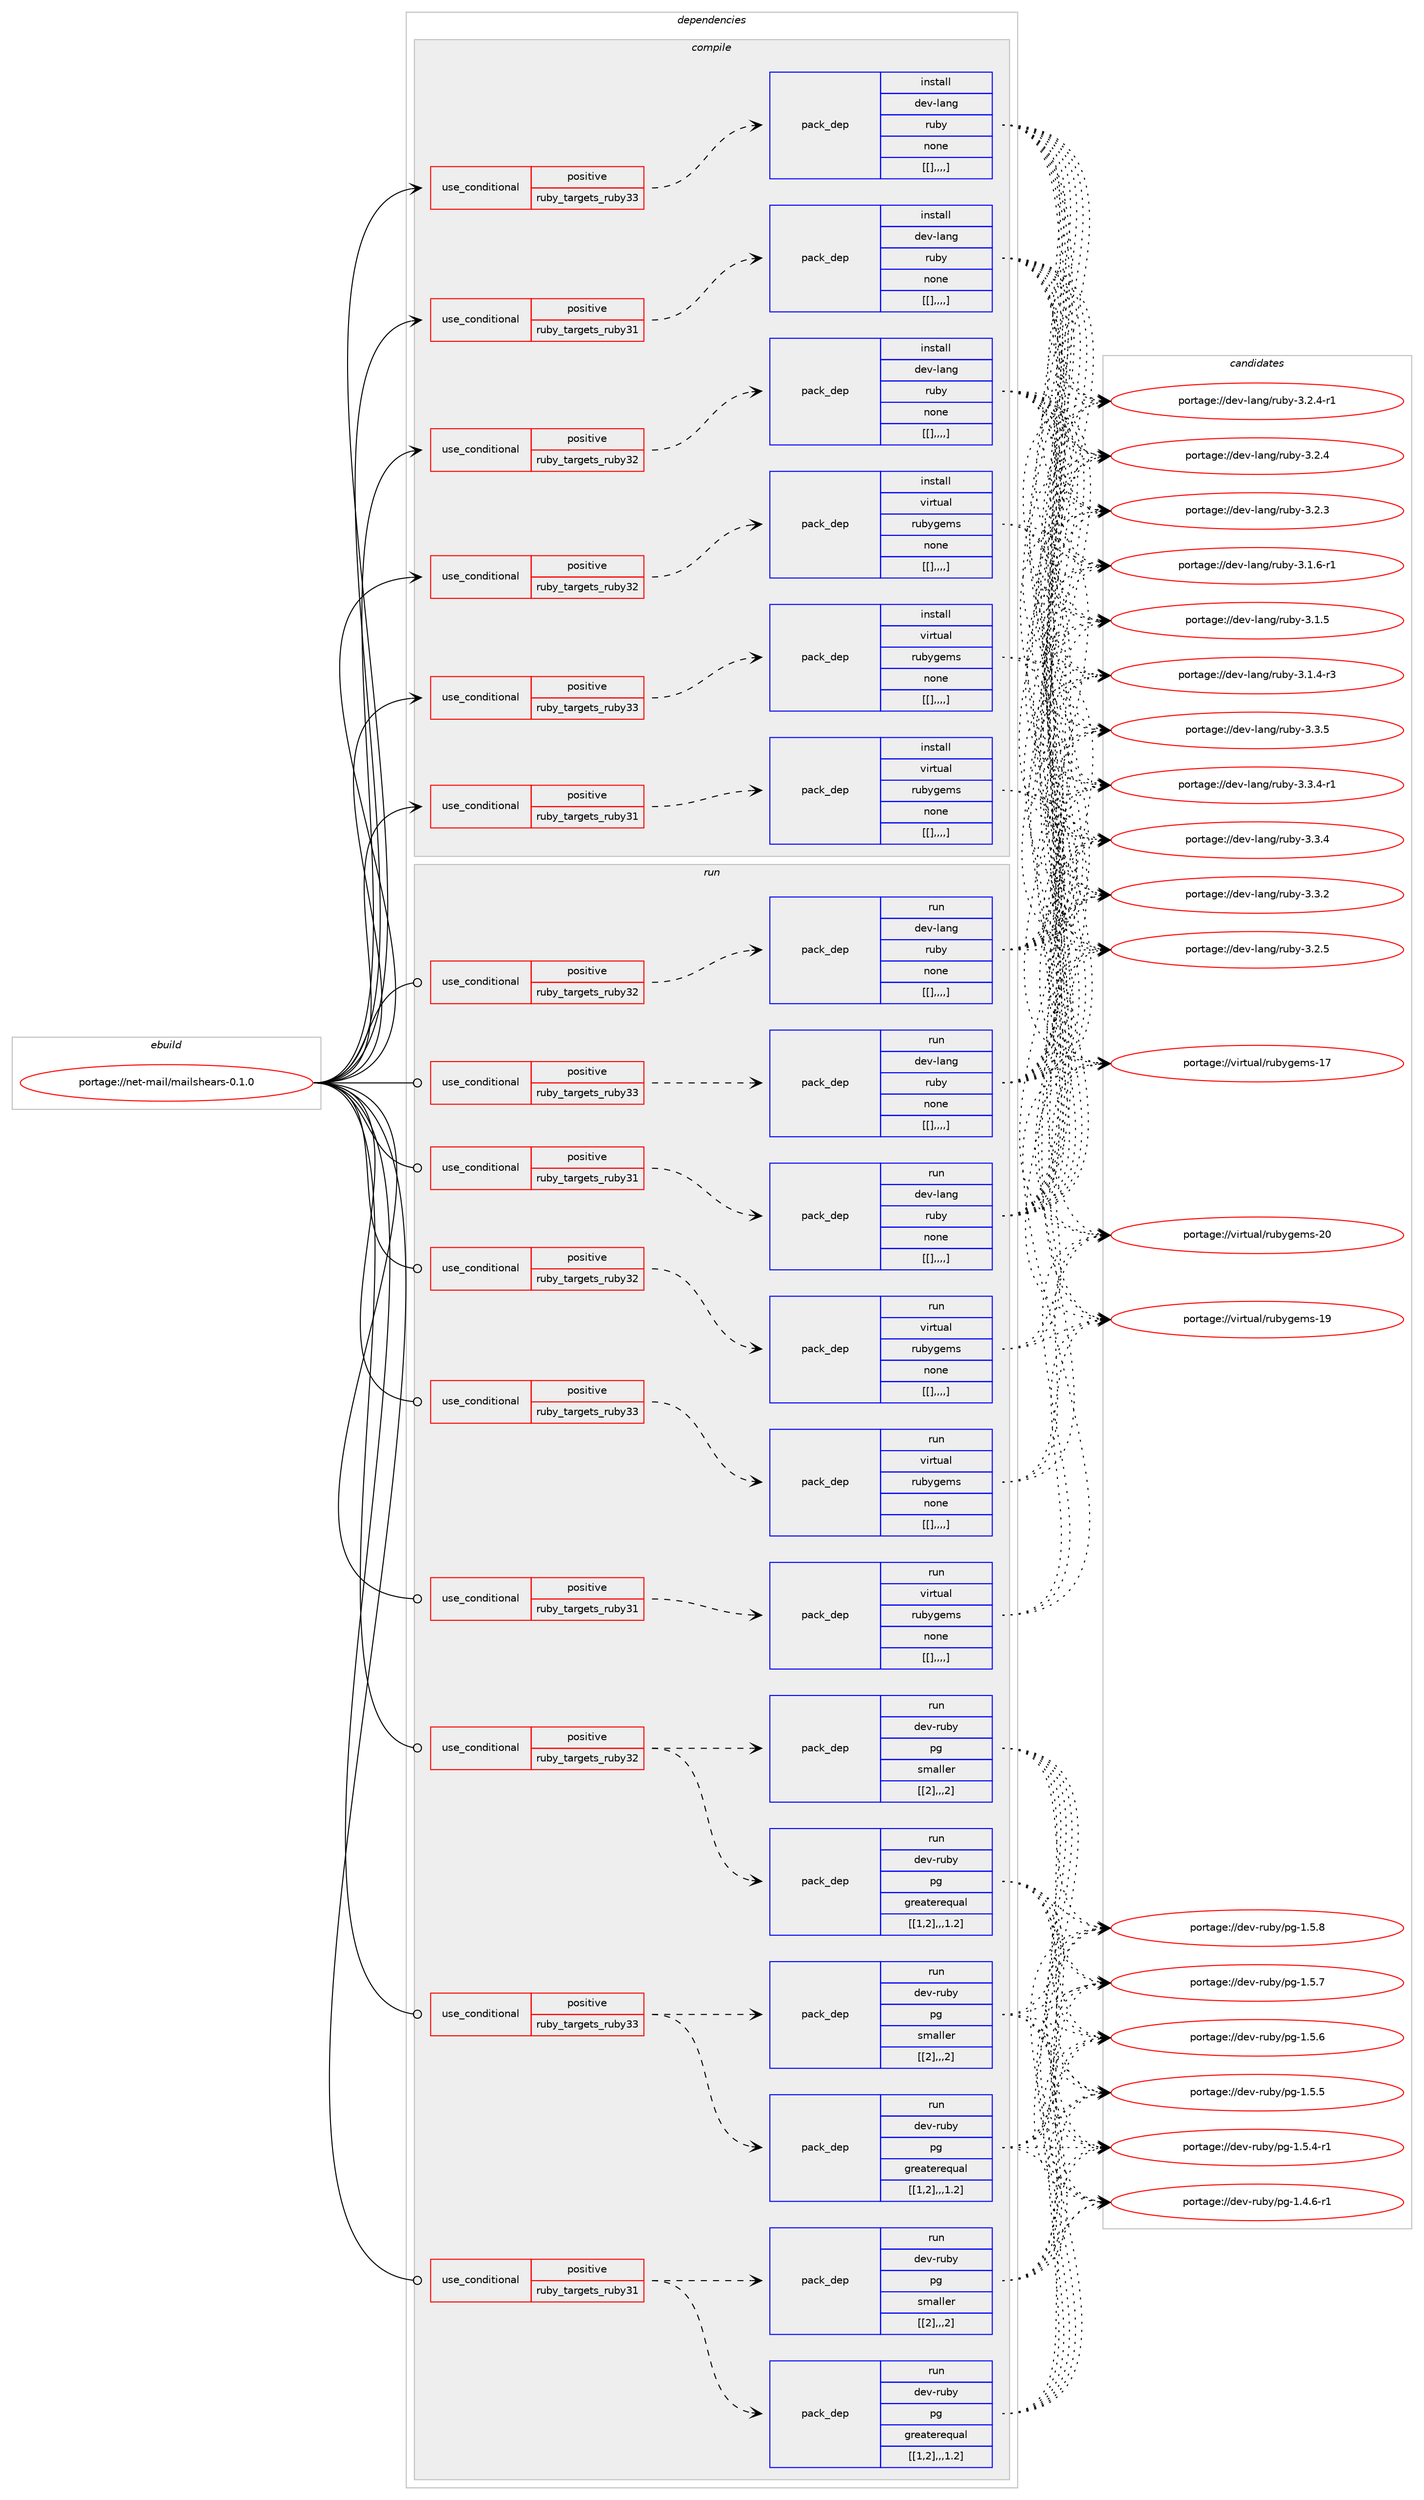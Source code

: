 digraph prolog {

# *************
# Graph options
# *************

newrank=true;
concentrate=true;
compound=true;
graph [rankdir=LR,fontname=Helvetica,fontsize=10,ranksep=1.5];#, ranksep=2.5, nodesep=0.2];
edge  [arrowhead=vee];
node  [fontname=Helvetica,fontsize=10];

# **********
# The ebuild
# **********

subgraph cluster_leftcol {
color=gray;
label=<<i>ebuild</i>>;
id [label="portage://net-mail/mailshears-0.1.0", color=red, width=4, href="../net-mail/mailshears-0.1.0.svg"];
}

# ****************
# The dependencies
# ****************

subgraph cluster_midcol {
color=gray;
label=<<i>dependencies</i>>;
subgraph cluster_compile {
fillcolor="#eeeeee";
style=filled;
label=<<i>compile</i>>;
subgraph cond99916 {
dependency382792 [label=<<TABLE BORDER="0" CELLBORDER="1" CELLSPACING="0" CELLPADDING="4"><TR><TD ROWSPAN="3" CELLPADDING="10">use_conditional</TD></TR><TR><TD>positive</TD></TR><TR><TD>ruby_targets_ruby31</TD></TR></TABLE>>, shape=none, color=red];
subgraph pack280052 {
dependency382793 [label=<<TABLE BORDER="0" CELLBORDER="1" CELLSPACING="0" CELLPADDING="4" WIDTH="220"><TR><TD ROWSPAN="6" CELLPADDING="30">pack_dep</TD></TR><TR><TD WIDTH="110">install</TD></TR><TR><TD>dev-lang</TD></TR><TR><TD>ruby</TD></TR><TR><TD>none</TD></TR><TR><TD>[[],,,,]</TD></TR></TABLE>>, shape=none, color=blue];
}
dependency382792:e -> dependency382793:w [weight=20,style="dashed",arrowhead="vee"];
}
id:e -> dependency382792:w [weight=20,style="solid",arrowhead="vee"];
subgraph cond99917 {
dependency382794 [label=<<TABLE BORDER="0" CELLBORDER="1" CELLSPACING="0" CELLPADDING="4"><TR><TD ROWSPAN="3" CELLPADDING="10">use_conditional</TD></TR><TR><TD>positive</TD></TR><TR><TD>ruby_targets_ruby31</TD></TR></TABLE>>, shape=none, color=red];
subgraph pack280053 {
dependency382795 [label=<<TABLE BORDER="0" CELLBORDER="1" CELLSPACING="0" CELLPADDING="4" WIDTH="220"><TR><TD ROWSPAN="6" CELLPADDING="30">pack_dep</TD></TR><TR><TD WIDTH="110">install</TD></TR><TR><TD>virtual</TD></TR><TR><TD>rubygems</TD></TR><TR><TD>none</TD></TR><TR><TD>[[],,,,]</TD></TR></TABLE>>, shape=none, color=blue];
}
dependency382794:e -> dependency382795:w [weight=20,style="dashed",arrowhead="vee"];
}
id:e -> dependency382794:w [weight=20,style="solid",arrowhead="vee"];
subgraph cond99918 {
dependency382796 [label=<<TABLE BORDER="0" CELLBORDER="1" CELLSPACING="0" CELLPADDING="4"><TR><TD ROWSPAN="3" CELLPADDING="10">use_conditional</TD></TR><TR><TD>positive</TD></TR><TR><TD>ruby_targets_ruby32</TD></TR></TABLE>>, shape=none, color=red];
subgraph pack280054 {
dependency382797 [label=<<TABLE BORDER="0" CELLBORDER="1" CELLSPACING="0" CELLPADDING="4" WIDTH="220"><TR><TD ROWSPAN="6" CELLPADDING="30">pack_dep</TD></TR><TR><TD WIDTH="110">install</TD></TR><TR><TD>dev-lang</TD></TR><TR><TD>ruby</TD></TR><TR><TD>none</TD></TR><TR><TD>[[],,,,]</TD></TR></TABLE>>, shape=none, color=blue];
}
dependency382796:e -> dependency382797:w [weight=20,style="dashed",arrowhead="vee"];
}
id:e -> dependency382796:w [weight=20,style="solid",arrowhead="vee"];
subgraph cond99919 {
dependency382798 [label=<<TABLE BORDER="0" CELLBORDER="1" CELLSPACING="0" CELLPADDING="4"><TR><TD ROWSPAN="3" CELLPADDING="10">use_conditional</TD></TR><TR><TD>positive</TD></TR><TR><TD>ruby_targets_ruby32</TD></TR></TABLE>>, shape=none, color=red];
subgraph pack280055 {
dependency382799 [label=<<TABLE BORDER="0" CELLBORDER="1" CELLSPACING="0" CELLPADDING="4" WIDTH="220"><TR><TD ROWSPAN="6" CELLPADDING="30">pack_dep</TD></TR><TR><TD WIDTH="110">install</TD></TR><TR><TD>virtual</TD></TR><TR><TD>rubygems</TD></TR><TR><TD>none</TD></TR><TR><TD>[[],,,,]</TD></TR></TABLE>>, shape=none, color=blue];
}
dependency382798:e -> dependency382799:w [weight=20,style="dashed",arrowhead="vee"];
}
id:e -> dependency382798:w [weight=20,style="solid",arrowhead="vee"];
subgraph cond99920 {
dependency382800 [label=<<TABLE BORDER="0" CELLBORDER="1" CELLSPACING="0" CELLPADDING="4"><TR><TD ROWSPAN="3" CELLPADDING="10">use_conditional</TD></TR><TR><TD>positive</TD></TR><TR><TD>ruby_targets_ruby33</TD></TR></TABLE>>, shape=none, color=red];
subgraph pack280056 {
dependency382801 [label=<<TABLE BORDER="0" CELLBORDER="1" CELLSPACING="0" CELLPADDING="4" WIDTH="220"><TR><TD ROWSPAN="6" CELLPADDING="30">pack_dep</TD></TR><TR><TD WIDTH="110">install</TD></TR><TR><TD>dev-lang</TD></TR><TR><TD>ruby</TD></TR><TR><TD>none</TD></TR><TR><TD>[[],,,,]</TD></TR></TABLE>>, shape=none, color=blue];
}
dependency382800:e -> dependency382801:w [weight=20,style="dashed",arrowhead="vee"];
}
id:e -> dependency382800:w [weight=20,style="solid",arrowhead="vee"];
subgraph cond99921 {
dependency382802 [label=<<TABLE BORDER="0" CELLBORDER="1" CELLSPACING="0" CELLPADDING="4"><TR><TD ROWSPAN="3" CELLPADDING="10">use_conditional</TD></TR><TR><TD>positive</TD></TR><TR><TD>ruby_targets_ruby33</TD></TR></TABLE>>, shape=none, color=red];
subgraph pack280057 {
dependency382803 [label=<<TABLE BORDER="0" CELLBORDER="1" CELLSPACING="0" CELLPADDING="4" WIDTH="220"><TR><TD ROWSPAN="6" CELLPADDING="30">pack_dep</TD></TR><TR><TD WIDTH="110">install</TD></TR><TR><TD>virtual</TD></TR><TR><TD>rubygems</TD></TR><TR><TD>none</TD></TR><TR><TD>[[],,,,]</TD></TR></TABLE>>, shape=none, color=blue];
}
dependency382802:e -> dependency382803:w [weight=20,style="dashed",arrowhead="vee"];
}
id:e -> dependency382802:w [weight=20,style="solid",arrowhead="vee"];
}
subgraph cluster_compileandrun {
fillcolor="#eeeeee";
style=filled;
label=<<i>compile and run</i>>;
}
subgraph cluster_run {
fillcolor="#eeeeee";
style=filled;
label=<<i>run</i>>;
subgraph cond99922 {
dependency382804 [label=<<TABLE BORDER="0" CELLBORDER="1" CELLSPACING="0" CELLPADDING="4"><TR><TD ROWSPAN="3" CELLPADDING="10">use_conditional</TD></TR><TR><TD>positive</TD></TR><TR><TD>ruby_targets_ruby31</TD></TR></TABLE>>, shape=none, color=red];
subgraph pack280058 {
dependency382805 [label=<<TABLE BORDER="0" CELLBORDER="1" CELLSPACING="0" CELLPADDING="4" WIDTH="220"><TR><TD ROWSPAN="6" CELLPADDING="30">pack_dep</TD></TR><TR><TD WIDTH="110">run</TD></TR><TR><TD>dev-lang</TD></TR><TR><TD>ruby</TD></TR><TR><TD>none</TD></TR><TR><TD>[[],,,,]</TD></TR></TABLE>>, shape=none, color=blue];
}
dependency382804:e -> dependency382805:w [weight=20,style="dashed",arrowhead="vee"];
}
id:e -> dependency382804:w [weight=20,style="solid",arrowhead="odot"];
subgraph cond99923 {
dependency382806 [label=<<TABLE BORDER="0" CELLBORDER="1" CELLSPACING="0" CELLPADDING="4"><TR><TD ROWSPAN="3" CELLPADDING="10">use_conditional</TD></TR><TR><TD>positive</TD></TR><TR><TD>ruby_targets_ruby31</TD></TR></TABLE>>, shape=none, color=red];
subgraph pack280059 {
dependency382807 [label=<<TABLE BORDER="0" CELLBORDER="1" CELLSPACING="0" CELLPADDING="4" WIDTH="220"><TR><TD ROWSPAN="6" CELLPADDING="30">pack_dep</TD></TR><TR><TD WIDTH="110">run</TD></TR><TR><TD>dev-ruby</TD></TR><TR><TD>pg</TD></TR><TR><TD>greaterequal</TD></TR><TR><TD>[[1,2],,,1.2]</TD></TR></TABLE>>, shape=none, color=blue];
}
dependency382806:e -> dependency382807:w [weight=20,style="dashed",arrowhead="vee"];
subgraph pack280060 {
dependency382808 [label=<<TABLE BORDER="0" CELLBORDER="1" CELLSPACING="0" CELLPADDING="4" WIDTH="220"><TR><TD ROWSPAN="6" CELLPADDING="30">pack_dep</TD></TR><TR><TD WIDTH="110">run</TD></TR><TR><TD>dev-ruby</TD></TR><TR><TD>pg</TD></TR><TR><TD>smaller</TD></TR><TR><TD>[[2],,,2]</TD></TR></TABLE>>, shape=none, color=blue];
}
dependency382806:e -> dependency382808:w [weight=20,style="dashed",arrowhead="vee"];
}
id:e -> dependency382806:w [weight=20,style="solid",arrowhead="odot"];
subgraph cond99924 {
dependency382809 [label=<<TABLE BORDER="0" CELLBORDER="1" CELLSPACING="0" CELLPADDING="4"><TR><TD ROWSPAN="3" CELLPADDING="10">use_conditional</TD></TR><TR><TD>positive</TD></TR><TR><TD>ruby_targets_ruby31</TD></TR></TABLE>>, shape=none, color=red];
subgraph pack280061 {
dependency382810 [label=<<TABLE BORDER="0" CELLBORDER="1" CELLSPACING="0" CELLPADDING="4" WIDTH="220"><TR><TD ROWSPAN="6" CELLPADDING="30">pack_dep</TD></TR><TR><TD WIDTH="110">run</TD></TR><TR><TD>virtual</TD></TR><TR><TD>rubygems</TD></TR><TR><TD>none</TD></TR><TR><TD>[[],,,,]</TD></TR></TABLE>>, shape=none, color=blue];
}
dependency382809:e -> dependency382810:w [weight=20,style="dashed",arrowhead="vee"];
}
id:e -> dependency382809:w [weight=20,style="solid",arrowhead="odot"];
subgraph cond99925 {
dependency382811 [label=<<TABLE BORDER="0" CELLBORDER="1" CELLSPACING="0" CELLPADDING="4"><TR><TD ROWSPAN="3" CELLPADDING="10">use_conditional</TD></TR><TR><TD>positive</TD></TR><TR><TD>ruby_targets_ruby32</TD></TR></TABLE>>, shape=none, color=red];
subgraph pack280062 {
dependency382812 [label=<<TABLE BORDER="0" CELLBORDER="1" CELLSPACING="0" CELLPADDING="4" WIDTH="220"><TR><TD ROWSPAN="6" CELLPADDING="30">pack_dep</TD></TR><TR><TD WIDTH="110">run</TD></TR><TR><TD>dev-lang</TD></TR><TR><TD>ruby</TD></TR><TR><TD>none</TD></TR><TR><TD>[[],,,,]</TD></TR></TABLE>>, shape=none, color=blue];
}
dependency382811:e -> dependency382812:w [weight=20,style="dashed",arrowhead="vee"];
}
id:e -> dependency382811:w [weight=20,style="solid",arrowhead="odot"];
subgraph cond99926 {
dependency382813 [label=<<TABLE BORDER="0" CELLBORDER="1" CELLSPACING="0" CELLPADDING="4"><TR><TD ROWSPAN="3" CELLPADDING="10">use_conditional</TD></TR><TR><TD>positive</TD></TR><TR><TD>ruby_targets_ruby32</TD></TR></TABLE>>, shape=none, color=red];
subgraph pack280063 {
dependency382814 [label=<<TABLE BORDER="0" CELLBORDER="1" CELLSPACING="0" CELLPADDING="4" WIDTH="220"><TR><TD ROWSPAN="6" CELLPADDING="30">pack_dep</TD></TR><TR><TD WIDTH="110">run</TD></TR><TR><TD>dev-ruby</TD></TR><TR><TD>pg</TD></TR><TR><TD>greaterequal</TD></TR><TR><TD>[[1,2],,,1.2]</TD></TR></TABLE>>, shape=none, color=blue];
}
dependency382813:e -> dependency382814:w [weight=20,style="dashed",arrowhead="vee"];
subgraph pack280064 {
dependency382815 [label=<<TABLE BORDER="0" CELLBORDER="1" CELLSPACING="0" CELLPADDING="4" WIDTH="220"><TR><TD ROWSPAN="6" CELLPADDING="30">pack_dep</TD></TR><TR><TD WIDTH="110">run</TD></TR><TR><TD>dev-ruby</TD></TR><TR><TD>pg</TD></TR><TR><TD>smaller</TD></TR><TR><TD>[[2],,,2]</TD></TR></TABLE>>, shape=none, color=blue];
}
dependency382813:e -> dependency382815:w [weight=20,style="dashed",arrowhead="vee"];
}
id:e -> dependency382813:w [weight=20,style="solid",arrowhead="odot"];
subgraph cond99927 {
dependency382816 [label=<<TABLE BORDER="0" CELLBORDER="1" CELLSPACING="0" CELLPADDING="4"><TR><TD ROWSPAN="3" CELLPADDING="10">use_conditional</TD></TR><TR><TD>positive</TD></TR><TR><TD>ruby_targets_ruby32</TD></TR></TABLE>>, shape=none, color=red];
subgraph pack280065 {
dependency382817 [label=<<TABLE BORDER="0" CELLBORDER="1" CELLSPACING="0" CELLPADDING="4" WIDTH="220"><TR><TD ROWSPAN="6" CELLPADDING="30">pack_dep</TD></TR><TR><TD WIDTH="110">run</TD></TR><TR><TD>virtual</TD></TR><TR><TD>rubygems</TD></TR><TR><TD>none</TD></TR><TR><TD>[[],,,,]</TD></TR></TABLE>>, shape=none, color=blue];
}
dependency382816:e -> dependency382817:w [weight=20,style="dashed",arrowhead="vee"];
}
id:e -> dependency382816:w [weight=20,style="solid",arrowhead="odot"];
subgraph cond99928 {
dependency382818 [label=<<TABLE BORDER="0" CELLBORDER="1" CELLSPACING="0" CELLPADDING="4"><TR><TD ROWSPAN="3" CELLPADDING="10">use_conditional</TD></TR><TR><TD>positive</TD></TR><TR><TD>ruby_targets_ruby33</TD></TR></TABLE>>, shape=none, color=red];
subgraph pack280066 {
dependency382819 [label=<<TABLE BORDER="0" CELLBORDER="1" CELLSPACING="0" CELLPADDING="4" WIDTH="220"><TR><TD ROWSPAN="6" CELLPADDING="30">pack_dep</TD></TR><TR><TD WIDTH="110">run</TD></TR><TR><TD>dev-lang</TD></TR><TR><TD>ruby</TD></TR><TR><TD>none</TD></TR><TR><TD>[[],,,,]</TD></TR></TABLE>>, shape=none, color=blue];
}
dependency382818:e -> dependency382819:w [weight=20,style="dashed",arrowhead="vee"];
}
id:e -> dependency382818:w [weight=20,style="solid",arrowhead="odot"];
subgraph cond99929 {
dependency382820 [label=<<TABLE BORDER="0" CELLBORDER="1" CELLSPACING="0" CELLPADDING="4"><TR><TD ROWSPAN="3" CELLPADDING="10">use_conditional</TD></TR><TR><TD>positive</TD></TR><TR><TD>ruby_targets_ruby33</TD></TR></TABLE>>, shape=none, color=red];
subgraph pack280067 {
dependency382821 [label=<<TABLE BORDER="0" CELLBORDER="1" CELLSPACING="0" CELLPADDING="4" WIDTH="220"><TR><TD ROWSPAN="6" CELLPADDING="30">pack_dep</TD></TR><TR><TD WIDTH="110">run</TD></TR><TR><TD>dev-ruby</TD></TR><TR><TD>pg</TD></TR><TR><TD>greaterequal</TD></TR><TR><TD>[[1,2],,,1.2]</TD></TR></TABLE>>, shape=none, color=blue];
}
dependency382820:e -> dependency382821:w [weight=20,style="dashed",arrowhead="vee"];
subgraph pack280068 {
dependency382822 [label=<<TABLE BORDER="0" CELLBORDER="1" CELLSPACING="0" CELLPADDING="4" WIDTH="220"><TR><TD ROWSPAN="6" CELLPADDING="30">pack_dep</TD></TR><TR><TD WIDTH="110">run</TD></TR><TR><TD>dev-ruby</TD></TR><TR><TD>pg</TD></TR><TR><TD>smaller</TD></TR><TR><TD>[[2],,,2]</TD></TR></TABLE>>, shape=none, color=blue];
}
dependency382820:e -> dependency382822:w [weight=20,style="dashed",arrowhead="vee"];
}
id:e -> dependency382820:w [weight=20,style="solid",arrowhead="odot"];
subgraph cond99930 {
dependency382823 [label=<<TABLE BORDER="0" CELLBORDER="1" CELLSPACING="0" CELLPADDING="4"><TR><TD ROWSPAN="3" CELLPADDING="10">use_conditional</TD></TR><TR><TD>positive</TD></TR><TR><TD>ruby_targets_ruby33</TD></TR></TABLE>>, shape=none, color=red];
subgraph pack280069 {
dependency382824 [label=<<TABLE BORDER="0" CELLBORDER="1" CELLSPACING="0" CELLPADDING="4" WIDTH="220"><TR><TD ROWSPAN="6" CELLPADDING="30">pack_dep</TD></TR><TR><TD WIDTH="110">run</TD></TR><TR><TD>virtual</TD></TR><TR><TD>rubygems</TD></TR><TR><TD>none</TD></TR><TR><TD>[[],,,,]</TD></TR></TABLE>>, shape=none, color=blue];
}
dependency382823:e -> dependency382824:w [weight=20,style="dashed",arrowhead="vee"];
}
id:e -> dependency382823:w [weight=20,style="solid",arrowhead="odot"];
}
}

# **************
# The candidates
# **************

subgraph cluster_choices {
rank=same;
color=gray;
label=<<i>candidates</i>>;

subgraph choice280052 {
color=black;
nodesep=1;
choice10010111845108971101034711411798121455146514653 [label="portage://dev-lang/ruby-3.3.5", color=red, width=4,href="../dev-lang/ruby-3.3.5.svg"];
choice100101118451089711010347114117981214551465146524511449 [label="portage://dev-lang/ruby-3.3.4-r1", color=red, width=4,href="../dev-lang/ruby-3.3.4-r1.svg"];
choice10010111845108971101034711411798121455146514652 [label="portage://dev-lang/ruby-3.3.4", color=red, width=4,href="../dev-lang/ruby-3.3.4.svg"];
choice10010111845108971101034711411798121455146514650 [label="portage://dev-lang/ruby-3.3.2", color=red, width=4,href="../dev-lang/ruby-3.3.2.svg"];
choice10010111845108971101034711411798121455146504653 [label="portage://dev-lang/ruby-3.2.5", color=red, width=4,href="../dev-lang/ruby-3.2.5.svg"];
choice100101118451089711010347114117981214551465046524511449 [label="portage://dev-lang/ruby-3.2.4-r1", color=red, width=4,href="../dev-lang/ruby-3.2.4-r1.svg"];
choice10010111845108971101034711411798121455146504652 [label="portage://dev-lang/ruby-3.2.4", color=red, width=4,href="../dev-lang/ruby-3.2.4.svg"];
choice10010111845108971101034711411798121455146504651 [label="portage://dev-lang/ruby-3.2.3", color=red, width=4,href="../dev-lang/ruby-3.2.3.svg"];
choice100101118451089711010347114117981214551464946544511449 [label="portage://dev-lang/ruby-3.1.6-r1", color=red, width=4,href="../dev-lang/ruby-3.1.6-r1.svg"];
choice10010111845108971101034711411798121455146494653 [label="portage://dev-lang/ruby-3.1.5", color=red, width=4,href="../dev-lang/ruby-3.1.5.svg"];
choice100101118451089711010347114117981214551464946524511451 [label="portage://dev-lang/ruby-3.1.4-r3", color=red, width=4,href="../dev-lang/ruby-3.1.4-r3.svg"];
dependency382793:e -> choice10010111845108971101034711411798121455146514653:w [style=dotted,weight="100"];
dependency382793:e -> choice100101118451089711010347114117981214551465146524511449:w [style=dotted,weight="100"];
dependency382793:e -> choice10010111845108971101034711411798121455146514652:w [style=dotted,weight="100"];
dependency382793:e -> choice10010111845108971101034711411798121455146514650:w [style=dotted,weight="100"];
dependency382793:e -> choice10010111845108971101034711411798121455146504653:w [style=dotted,weight="100"];
dependency382793:e -> choice100101118451089711010347114117981214551465046524511449:w [style=dotted,weight="100"];
dependency382793:e -> choice10010111845108971101034711411798121455146504652:w [style=dotted,weight="100"];
dependency382793:e -> choice10010111845108971101034711411798121455146504651:w [style=dotted,weight="100"];
dependency382793:e -> choice100101118451089711010347114117981214551464946544511449:w [style=dotted,weight="100"];
dependency382793:e -> choice10010111845108971101034711411798121455146494653:w [style=dotted,weight="100"];
dependency382793:e -> choice100101118451089711010347114117981214551464946524511451:w [style=dotted,weight="100"];
}
subgraph choice280053 {
color=black;
nodesep=1;
choice118105114116117971084711411798121103101109115455048 [label="portage://virtual/rubygems-20", color=red, width=4,href="../virtual/rubygems-20.svg"];
choice118105114116117971084711411798121103101109115454957 [label="portage://virtual/rubygems-19", color=red, width=4,href="../virtual/rubygems-19.svg"];
choice118105114116117971084711411798121103101109115454955 [label="portage://virtual/rubygems-17", color=red, width=4,href="../virtual/rubygems-17.svg"];
dependency382795:e -> choice118105114116117971084711411798121103101109115455048:w [style=dotted,weight="100"];
dependency382795:e -> choice118105114116117971084711411798121103101109115454957:w [style=dotted,weight="100"];
dependency382795:e -> choice118105114116117971084711411798121103101109115454955:w [style=dotted,weight="100"];
}
subgraph choice280054 {
color=black;
nodesep=1;
choice10010111845108971101034711411798121455146514653 [label="portage://dev-lang/ruby-3.3.5", color=red, width=4,href="../dev-lang/ruby-3.3.5.svg"];
choice100101118451089711010347114117981214551465146524511449 [label="portage://dev-lang/ruby-3.3.4-r1", color=red, width=4,href="../dev-lang/ruby-3.3.4-r1.svg"];
choice10010111845108971101034711411798121455146514652 [label="portage://dev-lang/ruby-3.3.4", color=red, width=4,href="../dev-lang/ruby-3.3.4.svg"];
choice10010111845108971101034711411798121455146514650 [label="portage://dev-lang/ruby-3.3.2", color=red, width=4,href="../dev-lang/ruby-3.3.2.svg"];
choice10010111845108971101034711411798121455146504653 [label="portage://dev-lang/ruby-3.2.5", color=red, width=4,href="../dev-lang/ruby-3.2.5.svg"];
choice100101118451089711010347114117981214551465046524511449 [label="portage://dev-lang/ruby-3.2.4-r1", color=red, width=4,href="../dev-lang/ruby-3.2.4-r1.svg"];
choice10010111845108971101034711411798121455146504652 [label="portage://dev-lang/ruby-3.2.4", color=red, width=4,href="../dev-lang/ruby-3.2.4.svg"];
choice10010111845108971101034711411798121455146504651 [label="portage://dev-lang/ruby-3.2.3", color=red, width=4,href="../dev-lang/ruby-3.2.3.svg"];
choice100101118451089711010347114117981214551464946544511449 [label="portage://dev-lang/ruby-3.1.6-r1", color=red, width=4,href="../dev-lang/ruby-3.1.6-r1.svg"];
choice10010111845108971101034711411798121455146494653 [label="portage://dev-lang/ruby-3.1.5", color=red, width=4,href="../dev-lang/ruby-3.1.5.svg"];
choice100101118451089711010347114117981214551464946524511451 [label="portage://dev-lang/ruby-3.1.4-r3", color=red, width=4,href="../dev-lang/ruby-3.1.4-r3.svg"];
dependency382797:e -> choice10010111845108971101034711411798121455146514653:w [style=dotted,weight="100"];
dependency382797:e -> choice100101118451089711010347114117981214551465146524511449:w [style=dotted,weight="100"];
dependency382797:e -> choice10010111845108971101034711411798121455146514652:w [style=dotted,weight="100"];
dependency382797:e -> choice10010111845108971101034711411798121455146514650:w [style=dotted,weight="100"];
dependency382797:e -> choice10010111845108971101034711411798121455146504653:w [style=dotted,weight="100"];
dependency382797:e -> choice100101118451089711010347114117981214551465046524511449:w [style=dotted,weight="100"];
dependency382797:e -> choice10010111845108971101034711411798121455146504652:w [style=dotted,weight="100"];
dependency382797:e -> choice10010111845108971101034711411798121455146504651:w [style=dotted,weight="100"];
dependency382797:e -> choice100101118451089711010347114117981214551464946544511449:w [style=dotted,weight="100"];
dependency382797:e -> choice10010111845108971101034711411798121455146494653:w [style=dotted,weight="100"];
dependency382797:e -> choice100101118451089711010347114117981214551464946524511451:w [style=dotted,weight="100"];
}
subgraph choice280055 {
color=black;
nodesep=1;
choice118105114116117971084711411798121103101109115455048 [label="portage://virtual/rubygems-20", color=red, width=4,href="../virtual/rubygems-20.svg"];
choice118105114116117971084711411798121103101109115454957 [label="portage://virtual/rubygems-19", color=red, width=4,href="../virtual/rubygems-19.svg"];
choice118105114116117971084711411798121103101109115454955 [label="portage://virtual/rubygems-17", color=red, width=4,href="../virtual/rubygems-17.svg"];
dependency382799:e -> choice118105114116117971084711411798121103101109115455048:w [style=dotted,weight="100"];
dependency382799:e -> choice118105114116117971084711411798121103101109115454957:w [style=dotted,weight="100"];
dependency382799:e -> choice118105114116117971084711411798121103101109115454955:w [style=dotted,weight="100"];
}
subgraph choice280056 {
color=black;
nodesep=1;
choice10010111845108971101034711411798121455146514653 [label="portage://dev-lang/ruby-3.3.5", color=red, width=4,href="../dev-lang/ruby-3.3.5.svg"];
choice100101118451089711010347114117981214551465146524511449 [label="portage://dev-lang/ruby-3.3.4-r1", color=red, width=4,href="../dev-lang/ruby-3.3.4-r1.svg"];
choice10010111845108971101034711411798121455146514652 [label="portage://dev-lang/ruby-3.3.4", color=red, width=4,href="../dev-lang/ruby-3.3.4.svg"];
choice10010111845108971101034711411798121455146514650 [label="portage://dev-lang/ruby-3.3.2", color=red, width=4,href="../dev-lang/ruby-3.3.2.svg"];
choice10010111845108971101034711411798121455146504653 [label="portage://dev-lang/ruby-3.2.5", color=red, width=4,href="../dev-lang/ruby-3.2.5.svg"];
choice100101118451089711010347114117981214551465046524511449 [label="portage://dev-lang/ruby-3.2.4-r1", color=red, width=4,href="../dev-lang/ruby-3.2.4-r1.svg"];
choice10010111845108971101034711411798121455146504652 [label="portage://dev-lang/ruby-3.2.4", color=red, width=4,href="../dev-lang/ruby-3.2.4.svg"];
choice10010111845108971101034711411798121455146504651 [label="portage://dev-lang/ruby-3.2.3", color=red, width=4,href="../dev-lang/ruby-3.2.3.svg"];
choice100101118451089711010347114117981214551464946544511449 [label="portage://dev-lang/ruby-3.1.6-r1", color=red, width=4,href="../dev-lang/ruby-3.1.6-r1.svg"];
choice10010111845108971101034711411798121455146494653 [label="portage://dev-lang/ruby-3.1.5", color=red, width=4,href="../dev-lang/ruby-3.1.5.svg"];
choice100101118451089711010347114117981214551464946524511451 [label="portage://dev-lang/ruby-3.1.4-r3", color=red, width=4,href="../dev-lang/ruby-3.1.4-r3.svg"];
dependency382801:e -> choice10010111845108971101034711411798121455146514653:w [style=dotted,weight="100"];
dependency382801:e -> choice100101118451089711010347114117981214551465146524511449:w [style=dotted,weight="100"];
dependency382801:e -> choice10010111845108971101034711411798121455146514652:w [style=dotted,weight="100"];
dependency382801:e -> choice10010111845108971101034711411798121455146514650:w [style=dotted,weight="100"];
dependency382801:e -> choice10010111845108971101034711411798121455146504653:w [style=dotted,weight="100"];
dependency382801:e -> choice100101118451089711010347114117981214551465046524511449:w [style=dotted,weight="100"];
dependency382801:e -> choice10010111845108971101034711411798121455146504652:w [style=dotted,weight="100"];
dependency382801:e -> choice10010111845108971101034711411798121455146504651:w [style=dotted,weight="100"];
dependency382801:e -> choice100101118451089711010347114117981214551464946544511449:w [style=dotted,weight="100"];
dependency382801:e -> choice10010111845108971101034711411798121455146494653:w [style=dotted,weight="100"];
dependency382801:e -> choice100101118451089711010347114117981214551464946524511451:w [style=dotted,weight="100"];
}
subgraph choice280057 {
color=black;
nodesep=1;
choice118105114116117971084711411798121103101109115455048 [label="portage://virtual/rubygems-20", color=red, width=4,href="../virtual/rubygems-20.svg"];
choice118105114116117971084711411798121103101109115454957 [label="portage://virtual/rubygems-19", color=red, width=4,href="../virtual/rubygems-19.svg"];
choice118105114116117971084711411798121103101109115454955 [label="portage://virtual/rubygems-17", color=red, width=4,href="../virtual/rubygems-17.svg"];
dependency382803:e -> choice118105114116117971084711411798121103101109115455048:w [style=dotted,weight="100"];
dependency382803:e -> choice118105114116117971084711411798121103101109115454957:w [style=dotted,weight="100"];
dependency382803:e -> choice118105114116117971084711411798121103101109115454955:w [style=dotted,weight="100"];
}
subgraph choice280058 {
color=black;
nodesep=1;
choice10010111845108971101034711411798121455146514653 [label="portage://dev-lang/ruby-3.3.5", color=red, width=4,href="../dev-lang/ruby-3.3.5.svg"];
choice100101118451089711010347114117981214551465146524511449 [label="portage://dev-lang/ruby-3.3.4-r1", color=red, width=4,href="../dev-lang/ruby-3.3.4-r1.svg"];
choice10010111845108971101034711411798121455146514652 [label="portage://dev-lang/ruby-3.3.4", color=red, width=4,href="../dev-lang/ruby-3.3.4.svg"];
choice10010111845108971101034711411798121455146514650 [label="portage://dev-lang/ruby-3.3.2", color=red, width=4,href="../dev-lang/ruby-3.3.2.svg"];
choice10010111845108971101034711411798121455146504653 [label="portage://dev-lang/ruby-3.2.5", color=red, width=4,href="../dev-lang/ruby-3.2.5.svg"];
choice100101118451089711010347114117981214551465046524511449 [label="portage://dev-lang/ruby-3.2.4-r1", color=red, width=4,href="../dev-lang/ruby-3.2.4-r1.svg"];
choice10010111845108971101034711411798121455146504652 [label="portage://dev-lang/ruby-3.2.4", color=red, width=4,href="../dev-lang/ruby-3.2.4.svg"];
choice10010111845108971101034711411798121455146504651 [label="portage://dev-lang/ruby-3.2.3", color=red, width=4,href="../dev-lang/ruby-3.2.3.svg"];
choice100101118451089711010347114117981214551464946544511449 [label="portage://dev-lang/ruby-3.1.6-r1", color=red, width=4,href="../dev-lang/ruby-3.1.6-r1.svg"];
choice10010111845108971101034711411798121455146494653 [label="portage://dev-lang/ruby-3.1.5", color=red, width=4,href="../dev-lang/ruby-3.1.5.svg"];
choice100101118451089711010347114117981214551464946524511451 [label="portage://dev-lang/ruby-3.1.4-r3", color=red, width=4,href="../dev-lang/ruby-3.1.4-r3.svg"];
dependency382805:e -> choice10010111845108971101034711411798121455146514653:w [style=dotted,weight="100"];
dependency382805:e -> choice100101118451089711010347114117981214551465146524511449:w [style=dotted,weight="100"];
dependency382805:e -> choice10010111845108971101034711411798121455146514652:w [style=dotted,weight="100"];
dependency382805:e -> choice10010111845108971101034711411798121455146514650:w [style=dotted,weight="100"];
dependency382805:e -> choice10010111845108971101034711411798121455146504653:w [style=dotted,weight="100"];
dependency382805:e -> choice100101118451089711010347114117981214551465046524511449:w [style=dotted,weight="100"];
dependency382805:e -> choice10010111845108971101034711411798121455146504652:w [style=dotted,weight="100"];
dependency382805:e -> choice10010111845108971101034711411798121455146504651:w [style=dotted,weight="100"];
dependency382805:e -> choice100101118451089711010347114117981214551464946544511449:w [style=dotted,weight="100"];
dependency382805:e -> choice10010111845108971101034711411798121455146494653:w [style=dotted,weight="100"];
dependency382805:e -> choice100101118451089711010347114117981214551464946524511451:w [style=dotted,weight="100"];
}
subgraph choice280059 {
color=black;
nodesep=1;
choice100101118451141179812147112103454946534656 [label="portage://dev-ruby/pg-1.5.8", color=red, width=4,href="../dev-ruby/pg-1.5.8.svg"];
choice100101118451141179812147112103454946534655 [label="portage://dev-ruby/pg-1.5.7", color=red, width=4,href="../dev-ruby/pg-1.5.7.svg"];
choice100101118451141179812147112103454946534654 [label="portage://dev-ruby/pg-1.5.6", color=red, width=4,href="../dev-ruby/pg-1.5.6.svg"];
choice100101118451141179812147112103454946534653 [label="portage://dev-ruby/pg-1.5.5", color=red, width=4,href="../dev-ruby/pg-1.5.5.svg"];
choice1001011184511411798121471121034549465346524511449 [label="portage://dev-ruby/pg-1.5.4-r1", color=red, width=4,href="../dev-ruby/pg-1.5.4-r1.svg"];
choice1001011184511411798121471121034549465246544511449 [label="portage://dev-ruby/pg-1.4.6-r1", color=red, width=4,href="../dev-ruby/pg-1.4.6-r1.svg"];
dependency382807:e -> choice100101118451141179812147112103454946534656:w [style=dotted,weight="100"];
dependency382807:e -> choice100101118451141179812147112103454946534655:w [style=dotted,weight="100"];
dependency382807:e -> choice100101118451141179812147112103454946534654:w [style=dotted,weight="100"];
dependency382807:e -> choice100101118451141179812147112103454946534653:w [style=dotted,weight="100"];
dependency382807:e -> choice1001011184511411798121471121034549465346524511449:w [style=dotted,weight="100"];
dependency382807:e -> choice1001011184511411798121471121034549465246544511449:w [style=dotted,weight="100"];
}
subgraph choice280060 {
color=black;
nodesep=1;
choice100101118451141179812147112103454946534656 [label="portage://dev-ruby/pg-1.5.8", color=red, width=4,href="../dev-ruby/pg-1.5.8.svg"];
choice100101118451141179812147112103454946534655 [label="portage://dev-ruby/pg-1.5.7", color=red, width=4,href="../dev-ruby/pg-1.5.7.svg"];
choice100101118451141179812147112103454946534654 [label="portage://dev-ruby/pg-1.5.6", color=red, width=4,href="../dev-ruby/pg-1.5.6.svg"];
choice100101118451141179812147112103454946534653 [label="portage://dev-ruby/pg-1.5.5", color=red, width=4,href="../dev-ruby/pg-1.5.5.svg"];
choice1001011184511411798121471121034549465346524511449 [label="portage://dev-ruby/pg-1.5.4-r1", color=red, width=4,href="../dev-ruby/pg-1.5.4-r1.svg"];
choice1001011184511411798121471121034549465246544511449 [label="portage://dev-ruby/pg-1.4.6-r1", color=red, width=4,href="../dev-ruby/pg-1.4.6-r1.svg"];
dependency382808:e -> choice100101118451141179812147112103454946534656:w [style=dotted,weight="100"];
dependency382808:e -> choice100101118451141179812147112103454946534655:w [style=dotted,weight="100"];
dependency382808:e -> choice100101118451141179812147112103454946534654:w [style=dotted,weight="100"];
dependency382808:e -> choice100101118451141179812147112103454946534653:w [style=dotted,weight="100"];
dependency382808:e -> choice1001011184511411798121471121034549465346524511449:w [style=dotted,weight="100"];
dependency382808:e -> choice1001011184511411798121471121034549465246544511449:w [style=dotted,weight="100"];
}
subgraph choice280061 {
color=black;
nodesep=1;
choice118105114116117971084711411798121103101109115455048 [label="portage://virtual/rubygems-20", color=red, width=4,href="../virtual/rubygems-20.svg"];
choice118105114116117971084711411798121103101109115454957 [label="portage://virtual/rubygems-19", color=red, width=4,href="../virtual/rubygems-19.svg"];
choice118105114116117971084711411798121103101109115454955 [label="portage://virtual/rubygems-17", color=red, width=4,href="../virtual/rubygems-17.svg"];
dependency382810:e -> choice118105114116117971084711411798121103101109115455048:w [style=dotted,weight="100"];
dependency382810:e -> choice118105114116117971084711411798121103101109115454957:w [style=dotted,weight="100"];
dependency382810:e -> choice118105114116117971084711411798121103101109115454955:w [style=dotted,weight="100"];
}
subgraph choice280062 {
color=black;
nodesep=1;
choice10010111845108971101034711411798121455146514653 [label="portage://dev-lang/ruby-3.3.5", color=red, width=4,href="../dev-lang/ruby-3.3.5.svg"];
choice100101118451089711010347114117981214551465146524511449 [label="portage://dev-lang/ruby-3.3.4-r1", color=red, width=4,href="../dev-lang/ruby-3.3.4-r1.svg"];
choice10010111845108971101034711411798121455146514652 [label="portage://dev-lang/ruby-3.3.4", color=red, width=4,href="../dev-lang/ruby-3.3.4.svg"];
choice10010111845108971101034711411798121455146514650 [label="portage://dev-lang/ruby-3.3.2", color=red, width=4,href="../dev-lang/ruby-3.3.2.svg"];
choice10010111845108971101034711411798121455146504653 [label="portage://dev-lang/ruby-3.2.5", color=red, width=4,href="../dev-lang/ruby-3.2.5.svg"];
choice100101118451089711010347114117981214551465046524511449 [label="portage://dev-lang/ruby-3.2.4-r1", color=red, width=4,href="../dev-lang/ruby-3.2.4-r1.svg"];
choice10010111845108971101034711411798121455146504652 [label="portage://dev-lang/ruby-3.2.4", color=red, width=4,href="../dev-lang/ruby-3.2.4.svg"];
choice10010111845108971101034711411798121455146504651 [label="portage://dev-lang/ruby-3.2.3", color=red, width=4,href="../dev-lang/ruby-3.2.3.svg"];
choice100101118451089711010347114117981214551464946544511449 [label="portage://dev-lang/ruby-3.1.6-r1", color=red, width=4,href="../dev-lang/ruby-3.1.6-r1.svg"];
choice10010111845108971101034711411798121455146494653 [label="portage://dev-lang/ruby-3.1.5", color=red, width=4,href="../dev-lang/ruby-3.1.5.svg"];
choice100101118451089711010347114117981214551464946524511451 [label="portage://dev-lang/ruby-3.1.4-r3", color=red, width=4,href="../dev-lang/ruby-3.1.4-r3.svg"];
dependency382812:e -> choice10010111845108971101034711411798121455146514653:w [style=dotted,weight="100"];
dependency382812:e -> choice100101118451089711010347114117981214551465146524511449:w [style=dotted,weight="100"];
dependency382812:e -> choice10010111845108971101034711411798121455146514652:w [style=dotted,weight="100"];
dependency382812:e -> choice10010111845108971101034711411798121455146514650:w [style=dotted,weight="100"];
dependency382812:e -> choice10010111845108971101034711411798121455146504653:w [style=dotted,weight="100"];
dependency382812:e -> choice100101118451089711010347114117981214551465046524511449:w [style=dotted,weight="100"];
dependency382812:e -> choice10010111845108971101034711411798121455146504652:w [style=dotted,weight="100"];
dependency382812:e -> choice10010111845108971101034711411798121455146504651:w [style=dotted,weight="100"];
dependency382812:e -> choice100101118451089711010347114117981214551464946544511449:w [style=dotted,weight="100"];
dependency382812:e -> choice10010111845108971101034711411798121455146494653:w [style=dotted,weight="100"];
dependency382812:e -> choice100101118451089711010347114117981214551464946524511451:w [style=dotted,weight="100"];
}
subgraph choice280063 {
color=black;
nodesep=1;
choice100101118451141179812147112103454946534656 [label="portage://dev-ruby/pg-1.5.8", color=red, width=4,href="../dev-ruby/pg-1.5.8.svg"];
choice100101118451141179812147112103454946534655 [label="portage://dev-ruby/pg-1.5.7", color=red, width=4,href="../dev-ruby/pg-1.5.7.svg"];
choice100101118451141179812147112103454946534654 [label="portage://dev-ruby/pg-1.5.6", color=red, width=4,href="../dev-ruby/pg-1.5.6.svg"];
choice100101118451141179812147112103454946534653 [label="portage://dev-ruby/pg-1.5.5", color=red, width=4,href="../dev-ruby/pg-1.5.5.svg"];
choice1001011184511411798121471121034549465346524511449 [label="portage://dev-ruby/pg-1.5.4-r1", color=red, width=4,href="../dev-ruby/pg-1.5.4-r1.svg"];
choice1001011184511411798121471121034549465246544511449 [label="portage://dev-ruby/pg-1.4.6-r1", color=red, width=4,href="../dev-ruby/pg-1.4.6-r1.svg"];
dependency382814:e -> choice100101118451141179812147112103454946534656:w [style=dotted,weight="100"];
dependency382814:e -> choice100101118451141179812147112103454946534655:w [style=dotted,weight="100"];
dependency382814:e -> choice100101118451141179812147112103454946534654:w [style=dotted,weight="100"];
dependency382814:e -> choice100101118451141179812147112103454946534653:w [style=dotted,weight="100"];
dependency382814:e -> choice1001011184511411798121471121034549465346524511449:w [style=dotted,weight="100"];
dependency382814:e -> choice1001011184511411798121471121034549465246544511449:w [style=dotted,weight="100"];
}
subgraph choice280064 {
color=black;
nodesep=1;
choice100101118451141179812147112103454946534656 [label="portage://dev-ruby/pg-1.5.8", color=red, width=4,href="../dev-ruby/pg-1.5.8.svg"];
choice100101118451141179812147112103454946534655 [label="portage://dev-ruby/pg-1.5.7", color=red, width=4,href="../dev-ruby/pg-1.5.7.svg"];
choice100101118451141179812147112103454946534654 [label="portage://dev-ruby/pg-1.5.6", color=red, width=4,href="../dev-ruby/pg-1.5.6.svg"];
choice100101118451141179812147112103454946534653 [label="portage://dev-ruby/pg-1.5.5", color=red, width=4,href="../dev-ruby/pg-1.5.5.svg"];
choice1001011184511411798121471121034549465346524511449 [label="portage://dev-ruby/pg-1.5.4-r1", color=red, width=4,href="../dev-ruby/pg-1.5.4-r1.svg"];
choice1001011184511411798121471121034549465246544511449 [label="portage://dev-ruby/pg-1.4.6-r1", color=red, width=4,href="../dev-ruby/pg-1.4.6-r1.svg"];
dependency382815:e -> choice100101118451141179812147112103454946534656:w [style=dotted,weight="100"];
dependency382815:e -> choice100101118451141179812147112103454946534655:w [style=dotted,weight="100"];
dependency382815:e -> choice100101118451141179812147112103454946534654:w [style=dotted,weight="100"];
dependency382815:e -> choice100101118451141179812147112103454946534653:w [style=dotted,weight="100"];
dependency382815:e -> choice1001011184511411798121471121034549465346524511449:w [style=dotted,weight="100"];
dependency382815:e -> choice1001011184511411798121471121034549465246544511449:w [style=dotted,weight="100"];
}
subgraph choice280065 {
color=black;
nodesep=1;
choice118105114116117971084711411798121103101109115455048 [label="portage://virtual/rubygems-20", color=red, width=4,href="../virtual/rubygems-20.svg"];
choice118105114116117971084711411798121103101109115454957 [label="portage://virtual/rubygems-19", color=red, width=4,href="../virtual/rubygems-19.svg"];
choice118105114116117971084711411798121103101109115454955 [label="portage://virtual/rubygems-17", color=red, width=4,href="../virtual/rubygems-17.svg"];
dependency382817:e -> choice118105114116117971084711411798121103101109115455048:w [style=dotted,weight="100"];
dependency382817:e -> choice118105114116117971084711411798121103101109115454957:w [style=dotted,weight="100"];
dependency382817:e -> choice118105114116117971084711411798121103101109115454955:w [style=dotted,weight="100"];
}
subgraph choice280066 {
color=black;
nodesep=1;
choice10010111845108971101034711411798121455146514653 [label="portage://dev-lang/ruby-3.3.5", color=red, width=4,href="../dev-lang/ruby-3.3.5.svg"];
choice100101118451089711010347114117981214551465146524511449 [label="portage://dev-lang/ruby-3.3.4-r1", color=red, width=4,href="../dev-lang/ruby-3.3.4-r1.svg"];
choice10010111845108971101034711411798121455146514652 [label="portage://dev-lang/ruby-3.3.4", color=red, width=4,href="../dev-lang/ruby-3.3.4.svg"];
choice10010111845108971101034711411798121455146514650 [label="portage://dev-lang/ruby-3.3.2", color=red, width=4,href="../dev-lang/ruby-3.3.2.svg"];
choice10010111845108971101034711411798121455146504653 [label="portage://dev-lang/ruby-3.2.5", color=red, width=4,href="../dev-lang/ruby-3.2.5.svg"];
choice100101118451089711010347114117981214551465046524511449 [label="portage://dev-lang/ruby-3.2.4-r1", color=red, width=4,href="../dev-lang/ruby-3.2.4-r1.svg"];
choice10010111845108971101034711411798121455146504652 [label="portage://dev-lang/ruby-3.2.4", color=red, width=4,href="../dev-lang/ruby-3.2.4.svg"];
choice10010111845108971101034711411798121455146504651 [label="portage://dev-lang/ruby-3.2.3", color=red, width=4,href="../dev-lang/ruby-3.2.3.svg"];
choice100101118451089711010347114117981214551464946544511449 [label="portage://dev-lang/ruby-3.1.6-r1", color=red, width=4,href="../dev-lang/ruby-3.1.6-r1.svg"];
choice10010111845108971101034711411798121455146494653 [label="portage://dev-lang/ruby-3.1.5", color=red, width=4,href="../dev-lang/ruby-3.1.5.svg"];
choice100101118451089711010347114117981214551464946524511451 [label="portage://dev-lang/ruby-3.1.4-r3", color=red, width=4,href="../dev-lang/ruby-3.1.4-r3.svg"];
dependency382819:e -> choice10010111845108971101034711411798121455146514653:w [style=dotted,weight="100"];
dependency382819:e -> choice100101118451089711010347114117981214551465146524511449:w [style=dotted,weight="100"];
dependency382819:e -> choice10010111845108971101034711411798121455146514652:w [style=dotted,weight="100"];
dependency382819:e -> choice10010111845108971101034711411798121455146514650:w [style=dotted,weight="100"];
dependency382819:e -> choice10010111845108971101034711411798121455146504653:w [style=dotted,weight="100"];
dependency382819:e -> choice100101118451089711010347114117981214551465046524511449:w [style=dotted,weight="100"];
dependency382819:e -> choice10010111845108971101034711411798121455146504652:w [style=dotted,weight="100"];
dependency382819:e -> choice10010111845108971101034711411798121455146504651:w [style=dotted,weight="100"];
dependency382819:e -> choice100101118451089711010347114117981214551464946544511449:w [style=dotted,weight="100"];
dependency382819:e -> choice10010111845108971101034711411798121455146494653:w [style=dotted,weight="100"];
dependency382819:e -> choice100101118451089711010347114117981214551464946524511451:w [style=dotted,weight="100"];
}
subgraph choice280067 {
color=black;
nodesep=1;
choice100101118451141179812147112103454946534656 [label="portage://dev-ruby/pg-1.5.8", color=red, width=4,href="../dev-ruby/pg-1.5.8.svg"];
choice100101118451141179812147112103454946534655 [label="portage://dev-ruby/pg-1.5.7", color=red, width=4,href="../dev-ruby/pg-1.5.7.svg"];
choice100101118451141179812147112103454946534654 [label="portage://dev-ruby/pg-1.5.6", color=red, width=4,href="../dev-ruby/pg-1.5.6.svg"];
choice100101118451141179812147112103454946534653 [label="portage://dev-ruby/pg-1.5.5", color=red, width=4,href="../dev-ruby/pg-1.5.5.svg"];
choice1001011184511411798121471121034549465346524511449 [label="portage://dev-ruby/pg-1.5.4-r1", color=red, width=4,href="../dev-ruby/pg-1.5.4-r1.svg"];
choice1001011184511411798121471121034549465246544511449 [label="portage://dev-ruby/pg-1.4.6-r1", color=red, width=4,href="../dev-ruby/pg-1.4.6-r1.svg"];
dependency382821:e -> choice100101118451141179812147112103454946534656:w [style=dotted,weight="100"];
dependency382821:e -> choice100101118451141179812147112103454946534655:w [style=dotted,weight="100"];
dependency382821:e -> choice100101118451141179812147112103454946534654:w [style=dotted,weight="100"];
dependency382821:e -> choice100101118451141179812147112103454946534653:w [style=dotted,weight="100"];
dependency382821:e -> choice1001011184511411798121471121034549465346524511449:w [style=dotted,weight="100"];
dependency382821:e -> choice1001011184511411798121471121034549465246544511449:w [style=dotted,weight="100"];
}
subgraph choice280068 {
color=black;
nodesep=1;
choice100101118451141179812147112103454946534656 [label="portage://dev-ruby/pg-1.5.8", color=red, width=4,href="../dev-ruby/pg-1.5.8.svg"];
choice100101118451141179812147112103454946534655 [label="portage://dev-ruby/pg-1.5.7", color=red, width=4,href="../dev-ruby/pg-1.5.7.svg"];
choice100101118451141179812147112103454946534654 [label="portage://dev-ruby/pg-1.5.6", color=red, width=4,href="../dev-ruby/pg-1.5.6.svg"];
choice100101118451141179812147112103454946534653 [label="portage://dev-ruby/pg-1.5.5", color=red, width=4,href="../dev-ruby/pg-1.5.5.svg"];
choice1001011184511411798121471121034549465346524511449 [label="portage://dev-ruby/pg-1.5.4-r1", color=red, width=4,href="../dev-ruby/pg-1.5.4-r1.svg"];
choice1001011184511411798121471121034549465246544511449 [label="portage://dev-ruby/pg-1.4.6-r1", color=red, width=4,href="../dev-ruby/pg-1.4.6-r1.svg"];
dependency382822:e -> choice100101118451141179812147112103454946534656:w [style=dotted,weight="100"];
dependency382822:e -> choice100101118451141179812147112103454946534655:w [style=dotted,weight="100"];
dependency382822:e -> choice100101118451141179812147112103454946534654:w [style=dotted,weight="100"];
dependency382822:e -> choice100101118451141179812147112103454946534653:w [style=dotted,weight="100"];
dependency382822:e -> choice1001011184511411798121471121034549465346524511449:w [style=dotted,weight="100"];
dependency382822:e -> choice1001011184511411798121471121034549465246544511449:w [style=dotted,weight="100"];
}
subgraph choice280069 {
color=black;
nodesep=1;
choice118105114116117971084711411798121103101109115455048 [label="portage://virtual/rubygems-20", color=red, width=4,href="../virtual/rubygems-20.svg"];
choice118105114116117971084711411798121103101109115454957 [label="portage://virtual/rubygems-19", color=red, width=4,href="../virtual/rubygems-19.svg"];
choice118105114116117971084711411798121103101109115454955 [label="portage://virtual/rubygems-17", color=red, width=4,href="../virtual/rubygems-17.svg"];
dependency382824:e -> choice118105114116117971084711411798121103101109115455048:w [style=dotted,weight="100"];
dependency382824:e -> choice118105114116117971084711411798121103101109115454957:w [style=dotted,weight="100"];
dependency382824:e -> choice118105114116117971084711411798121103101109115454955:w [style=dotted,weight="100"];
}
}

}

